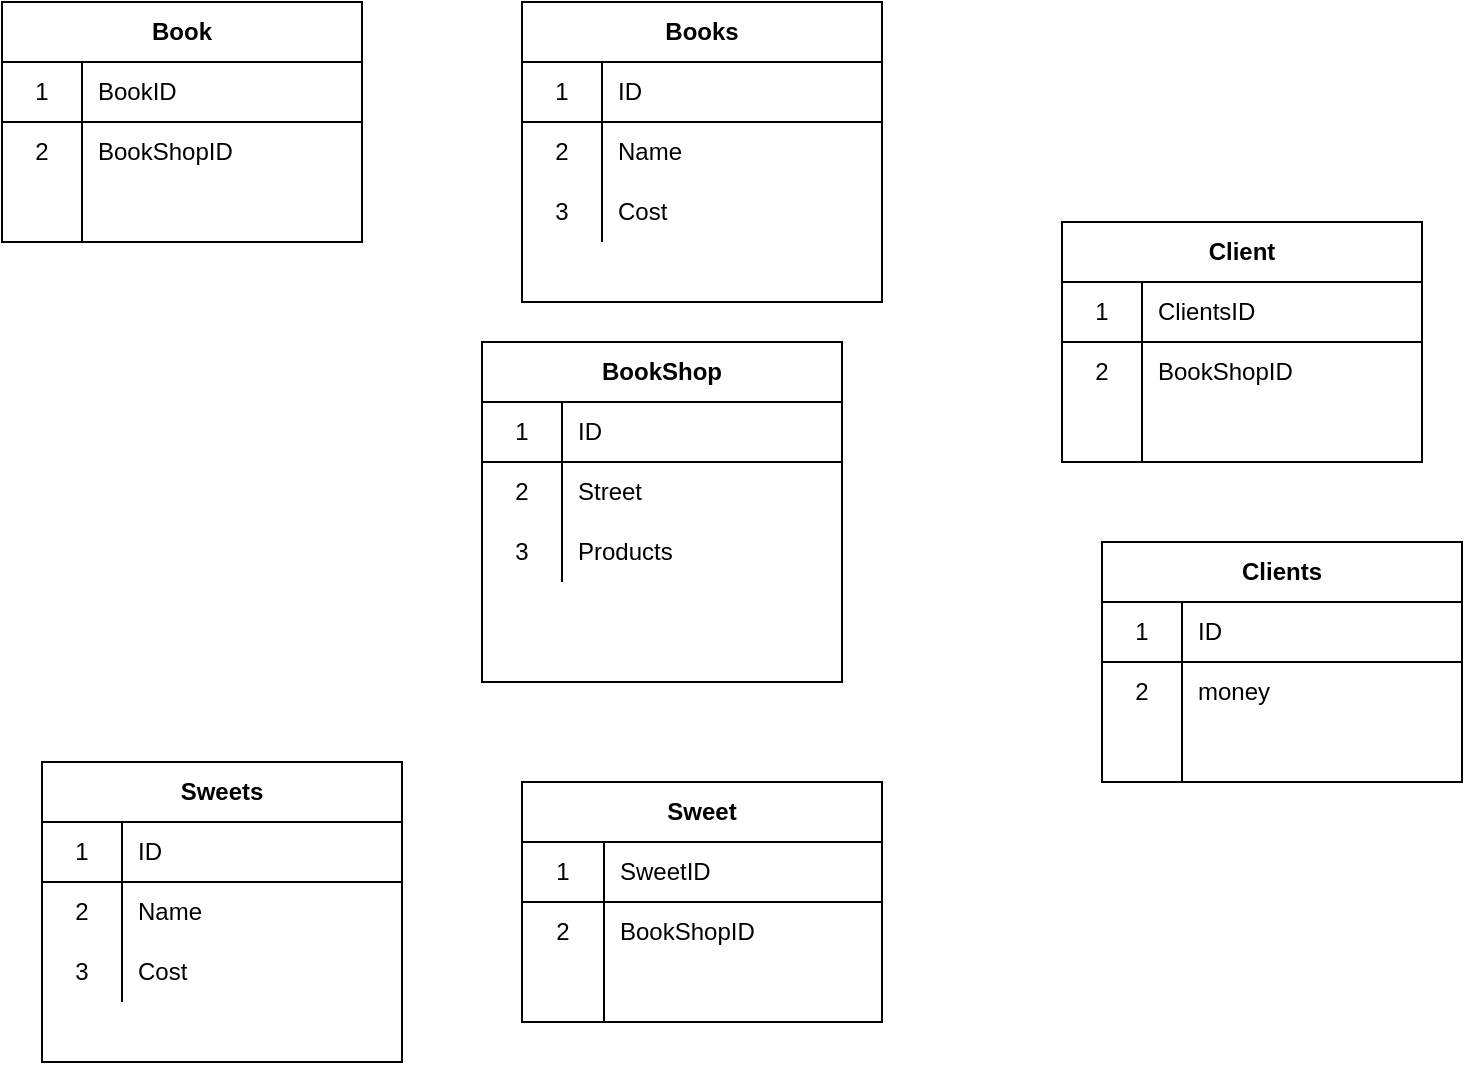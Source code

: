 <mxfile version="14.6.6" type="github"><diagram id="C5RBs43oDa-KdzZeNtuy" name="Page-1"><mxGraphModel dx="990" dy="575" grid="1" gridSize="10" guides="1" tooltips="1" connect="1" arrows="1" fold="1" page="1" pageScale="1" pageWidth="827" pageHeight="1169" math="0" shadow="0"><root><mxCell id="WIyWlLk6GJQsqaUBKTNV-0"/><mxCell id="WIyWlLk6GJQsqaUBKTNV-1" parent="WIyWlLk6GJQsqaUBKTNV-0"/><mxCell id="SH3YBPQ3gGaoSPyAYsvP-0" value="BookShop" style="shape=table;html=1;whiteSpace=wrap;startSize=30;container=1;collapsible=0;childLayout=tableLayout;fixedRows=1;rowLines=0;fontStyle=1;align=center;" vertex="1" parent="WIyWlLk6GJQsqaUBKTNV-1"><mxGeometry x="290" y="190" width="180" height="170" as="geometry"/></mxCell><mxCell id="SH3YBPQ3gGaoSPyAYsvP-1" value="" style="shape=partialRectangle;html=1;whiteSpace=wrap;collapsible=0;dropTarget=0;pointerEvents=0;fillColor=none;top=0;left=0;bottom=1;right=0;points=[[0,0.5],[1,0.5]];portConstraint=eastwest;" vertex="1" parent="SH3YBPQ3gGaoSPyAYsvP-0"><mxGeometry y="30" width="180" height="30" as="geometry"/></mxCell><mxCell id="SH3YBPQ3gGaoSPyAYsvP-2" value="1" style="shape=partialRectangle;html=1;whiteSpace=wrap;connectable=0;fillColor=none;top=0;left=0;bottom=0;right=0;overflow=hidden;" vertex="1" parent="SH3YBPQ3gGaoSPyAYsvP-1"><mxGeometry width="40" height="30" as="geometry"/></mxCell><mxCell id="SH3YBPQ3gGaoSPyAYsvP-3" value="ID" style="shape=partialRectangle;html=1;whiteSpace=wrap;connectable=0;fillColor=none;top=0;left=0;bottom=0;right=0;align=left;spacingLeft=6;overflow=hidden;" vertex="1" parent="SH3YBPQ3gGaoSPyAYsvP-1"><mxGeometry x="40" width="140" height="30" as="geometry"/></mxCell><mxCell id="SH3YBPQ3gGaoSPyAYsvP-4" value="" style="shape=partialRectangle;html=1;whiteSpace=wrap;collapsible=0;dropTarget=0;pointerEvents=0;fillColor=none;top=0;left=0;bottom=0;right=0;points=[[0,0.5],[1,0.5]];portConstraint=eastwest;" vertex="1" parent="SH3YBPQ3gGaoSPyAYsvP-0"><mxGeometry y="60" width="180" height="30" as="geometry"/></mxCell><mxCell id="SH3YBPQ3gGaoSPyAYsvP-5" value="2" style="shape=partialRectangle;html=1;whiteSpace=wrap;connectable=0;fillColor=none;top=0;left=0;bottom=0;right=0;overflow=hidden;" vertex="1" parent="SH3YBPQ3gGaoSPyAYsvP-4"><mxGeometry width="40" height="30" as="geometry"/></mxCell><mxCell id="SH3YBPQ3gGaoSPyAYsvP-6" value="Street" style="shape=partialRectangle;html=1;whiteSpace=wrap;connectable=0;fillColor=none;top=0;left=0;bottom=0;right=0;align=left;spacingLeft=6;overflow=hidden;" vertex="1" parent="SH3YBPQ3gGaoSPyAYsvP-4"><mxGeometry x="40" width="140" height="30" as="geometry"/></mxCell><mxCell id="SH3YBPQ3gGaoSPyAYsvP-7" value="" style="shape=partialRectangle;html=1;whiteSpace=wrap;collapsible=0;dropTarget=0;pointerEvents=0;fillColor=none;top=0;left=0;bottom=0;right=0;points=[[0,0.5],[1,0.5]];portConstraint=eastwest;" vertex="1" parent="SH3YBPQ3gGaoSPyAYsvP-0"><mxGeometry y="90" width="180" height="30" as="geometry"/></mxCell><mxCell id="SH3YBPQ3gGaoSPyAYsvP-8" value="3" style="shape=partialRectangle;html=1;whiteSpace=wrap;connectable=0;fillColor=none;top=0;left=0;bottom=0;right=0;overflow=hidden;" vertex="1" parent="SH3YBPQ3gGaoSPyAYsvP-7"><mxGeometry width="40" height="30" as="geometry"/></mxCell><mxCell id="SH3YBPQ3gGaoSPyAYsvP-9" value="Products" style="shape=partialRectangle;html=1;whiteSpace=wrap;connectable=0;fillColor=none;top=0;left=0;bottom=0;right=0;align=left;spacingLeft=6;overflow=hidden;" vertex="1" parent="SH3YBPQ3gGaoSPyAYsvP-7"><mxGeometry x="40" width="140" height="30" as="geometry"/></mxCell><mxCell id="SH3YBPQ3gGaoSPyAYsvP-10" value="Books" style="shape=table;html=1;whiteSpace=wrap;startSize=30;container=1;collapsible=0;childLayout=tableLayout;fixedRows=1;rowLines=0;fontStyle=1;align=center;" vertex="1" parent="WIyWlLk6GJQsqaUBKTNV-1"><mxGeometry x="310" y="20" width="180" height="150" as="geometry"/></mxCell><mxCell id="SH3YBPQ3gGaoSPyAYsvP-11" value="" style="shape=partialRectangle;html=1;whiteSpace=wrap;collapsible=0;dropTarget=0;pointerEvents=0;fillColor=none;top=0;left=0;bottom=1;right=0;points=[[0,0.5],[1,0.5]];portConstraint=eastwest;" vertex="1" parent="SH3YBPQ3gGaoSPyAYsvP-10"><mxGeometry y="30" width="180" height="30" as="geometry"/></mxCell><mxCell id="SH3YBPQ3gGaoSPyAYsvP-12" value="1" style="shape=partialRectangle;html=1;whiteSpace=wrap;connectable=0;fillColor=none;top=0;left=0;bottom=0;right=0;overflow=hidden;" vertex="1" parent="SH3YBPQ3gGaoSPyAYsvP-11"><mxGeometry width="40" height="30" as="geometry"/></mxCell><mxCell id="SH3YBPQ3gGaoSPyAYsvP-13" value="ID" style="shape=partialRectangle;html=1;whiteSpace=wrap;connectable=0;fillColor=none;top=0;left=0;bottom=0;right=0;align=left;spacingLeft=6;overflow=hidden;" vertex="1" parent="SH3YBPQ3gGaoSPyAYsvP-11"><mxGeometry x="40" width="140" height="30" as="geometry"/></mxCell><mxCell id="SH3YBPQ3gGaoSPyAYsvP-14" value="" style="shape=partialRectangle;html=1;whiteSpace=wrap;collapsible=0;dropTarget=0;pointerEvents=0;fillColor=none;top=0;left=0;bottom=0;right=0;points=[[0,0.5],[1,0.5]];portConstraint=eastwest;" vertex="1" parent="SH3YBPQ3gGaoSPyAYsvP-10"><mxGeometry y="60" width="180" height="30" as="geometry"/></mxCell><mxCell id="SH3YBPQ3gGaoSPyAYsvP-15" value="2" style="shape=partialRectangle;html=1;whiteSpace=wrap;connectable=0;fillColor=none;top=0;left=0;bottom=0;right=0;overflow=hidden;" vertex="1" parent="SH3YBPQ3gGaoSPyAYsvP-14"><mxGeometry width="40" height="30" as="geometry"/></mxCell><mxCell id="SH3YBPQ3gGaoSPyAYsvP-16" value="Name" style="shape=partialRectangle;html=1;whiteSpace=wrap;connectable=0;fillColor=none;top=0;left=0;bottom=0;right=0;align=left;spacingLeft=6;overflow=hidden;" vertex="1" parent="SH3YBPQ3gGaoSPyAYsvP-14"><mxGeometry x="40" width="140" height="30" as="geometry"/></mxCell><mxCell id="SH3YBPQ3gGaoSPyAYsvP-17" value="" style="shape=partialRectangle;html=1;whiteSpace=wrap;collapsible=0;dropTarget=0;pointerEvents=0;fillColor=none;top=0;left=0;bottom=0;right=0;points=[[0,0.5],[1,0.5]];portConstraint=eastwest;" vertex="1" parent="SH3YBPQ3gGaoSPyAYsvP-10"><mxGeometry y="90" width="180" height="30" as="geometry"/></mxCell><mxCell id="SH3YBPQ3gGaoSPyAYsvP-18" value="3" style="shape=partialRectangle;html=1;whiteSpace=wrap;connectable=0;fillColor=none;top=0;left=0;bottom=0;right=0;overflow=hidden;" vertex="1" parent="SH3YBPQ3gGaoSPyAYsvP-17"><mxGeometry width="40" height="30" as="geometry"/></mxCell><mxCell id="SH3YBPQ3gGaoSPyAYsvP-19" value="Cost" style="shape=partialRectangle;html=1;whiteSpace=wrap;connectable=0;fillColor=none;top=0;left=0;bottom=0;right=0;align=left;spacingLeft=6;overflow=hidden;" vertex="1" parent="SH3YBPQ3gGaoSPyAYsvP-17"><mxGeometry x="40" width="140" height="30" as="geometry"/></mxCell><mxCell id="SH3YBPQ3gGaoSPyAYsvP-33" value="Book" style="shape=table;html=1;whiteSpace=wrap;startSize=30;container=1;collapsible=0;childLayout=tableLayout;fixedRows=1;rowLines=0;fontStyle=1;align=center;" vertex="1" parent="WIyWlLk6GJQsqaUBKTNV-1"><mxGeometry x="50" y="20" width="180" height="120" as="geometry"/></mxCell><mxCell id="SH3YBPQ3gGaoSPyAYsvP-34" value="" style="shape=partialRectangle;html=1;whiteSpace=wrap;collapsible=0;dropTarget=0;pointerEvents=0;fillColor=none;top=0;left=0;bottom=1;right=0;points=[[0,0.5],[1,0.5]];portConstraint=eastwest;" vertex="1" parent="SH3YBPQ3gGaoSPyAYsvP-33"><mxGeometry y="30" width="180" height="30" as="geometry"/></mxCell><mxCell id="SH3YBPQ3gGaoSPyAYsvP-35" value="1" style="shape=partialRectangle;html=1;whiteSpace=wrap;connectable=0;fillColor=none;top=0;left=0;bottom=0;right=0;overflow=hidden;" vertex="1" parent="SH3YBPQ3gGaoSPyAYsvP-34"><mxGeometry width="40" height="30" as="geometry"/></mxCell><mxCell id="SH3YBPQ3gGaoSPyAYsvP-36" value="BookID" style="shape=partialRectangle;html=1;whiteSpace=wrap;connectable=0;fillColor=none;top=0;left=0;bottom=0;right=0;align=left;spacingLeft=6;overflow=hidden;" vertex="1" parent="SH3YBPQ3gGaoSPyAYsvP-34"><mxGeometry x="40" width="140" height="30" as="geometry"/></mxCell><mxCell id="SH3YBPQ3gGaoSPyAYsvP-37" value="" style="shape=partialRectangle;html=1;whiteSpace=wrap;collapsible=0;dropTarget=0;pointerEvents=0;fillColor=none;top=0;left=0;bottom=0;right=0;points=[[0,0.5],[1,0.5]];portConstraint=eastwest;" vertex="1" parent="SH3YBPQ3gGaoSPyAYsvP-33"><mxGeometry y="60" width="180" height="30" as="geometry"/></mxCell><mxCell id="SH3YBPQ3gGaoSPyAYsvP-38" value="2" style="shape=partialRectangle;html=1;whiteSpace=wrap;connectable=0;fillColor=none;top=0;left=0;bottom=0;right=0;overflow=hidden;" vertex="1" parent="SH3YBPQ3gGaoSPyAYsvP-37"><mxGeometry width="40" height="30" as="geometry"/></mxCell><mxCell id="SH3YBPQ3gGaoSPyAYsvP-39" value="BookShopID" style="shape=partialRectangle;html=1;whiteSpace=wrap;connectable=0;fillColor=none;top=0;left=0;bottom=0;right=0;align=left;spacingLeft=6;overflow=hidden;" vertex="1" parent="SH3YBPQ3gGaoSPyAYsvP-37"><mxGeometry x="40" width="140" height="30" as="geometry"/></mxCell><mxCell id="SH3YBPQ3gGaoSPyAYsvP-40" value="" style="shape=partialRectangle;html=1;whiteSpace=wrap;collapsible=0;dropTarget=0;pointerEvents=0;fillColor=none;top=0;left=0;bottom=0;right=0;points=[[0,0.5],[1,0.5]];portConstraint=eastwest;" vertex="1" parent="SH3YBPQ3gGaoSPyAYsvP-33"><mxGeometry y="90" width="180" height="30" as="geometry"/></mxCell><mxCell id="SH3YBPQ3gGaoSPyAYsvP-41" value="" style="shape=partialRectangle;html=1;whiteSpace=wrap;connectable=0;fillColor=none;top=0;left=0;bottom=0;right=0;overflow=hidden;" vertex="1" parent="SH3YBPQ3gGaoSPyAYsvP-40"><mxGeometry width="40" height="30" as="geometry"/></mxCell><mxCell id="SH3YBPQ3gGaoSPyAYsvP-42" value="" style="shape=partialRectangle;html=1;whiteSpace=wrap;connectable=0;fillColor=none;top=0;left=0;bottom=0;right=0;align=left;spacingLeft=6;overflow=hidden;" vertex="1" parent="SH3YBPQ3gGaoSPyAYsvP-40"><mxGeometry x="40" width="140" height="30" as="geometry"/></mxCell><mxCell id="SH3YBPQ3gGaoSPyAYsvP-43" value="Clients" style="shape=table;html=1;whiteSpace=wrap;startSize=30;container=1;collapsible=0;childLayout=tableLayout;fixedRows=1;rowLines=0;fontStyle=1;align=center;" vertex="1" parent="WIyWlLk6GJQsqaUBKTNV-1"><mxGeometry x="600" y="290" width="180" height="120" as="geometry"/></mxCell><mxCell id="SH3YBPQ3gGaoSPyAYsvP-44" value="" style="shape=partialRectangle;html=1;whiteSpace=wrap;collapsible=0;dropTarget=0;pointerEvents=0;fillColor=none;top=0;left=0;bottom=1;right=0;points=[[0,0.5],[1,0.5]];portConstraint=eastwest;" vertex="1" parent="SH3YBPQ3gGaoSPyAYsvP-43"><mxGeometry y="30" width="180" height="30" as="geometry"/></mxCell><mxCell id="SH3YBPQ3gGaoSPyAYsvP-45" value="1" style="shape=partialRectangle;html=1;whiteSpace=wrap;connectable=0;fillColor=none;top=0;left=0;bottom=0;right=0;overflow=hidden;" vertex="1" parent="SH3YBPQ3gGaoSPyAYsvP-44"><mxGeometry width="40" height="30" as="geometry"/></mxCell><mxCell id="SH3YBPQ3gGaoSPyAYsvP-46" value="ID" style="shape=partialRectangle;html=1;whiteSpace=wrap;connectable=0;fillColor=none;top=0;left=0;bottom=0;right=0;align=left;spacingLeft=6;overflow=hidden;" vertex="1" parent="SH3YBPQ3gGaoSPyAYsvP-44"><mxGeometry x="40" width="140" height="30" as="geometry"/></mxCell><mxCell id="SH3YBPQ3gGaoSPyAYsvP-47" value="" style="shape=partialRectangle;html=1;whiteSpace=wrap;collapsible=0;dropTarget=0;pointerEvents=0;fillColor=none;top=0;left=0;bottom=0;right=0;points=[[0,0.5],[1,0.5]];portConstraint=eastwest;" vertex="1" parent="SH3YBPQ3gGaoSPyAYsvP-43"><mxGeometry y="60" width="180" height="30" as="geometry"/></mxCell><mxCell id="SH3YBPQ3gGaoSPyAYsvP-48" value="2" style="shape=partialRectangle;html=1;whiteSpace=wrap;connectable=0;fillColor=none;top=0;left=0;bottom=0;right=0;overflow=hidden;" vertex="1" parent="SH3YBPQ3gGaoSPyAYsvP-47"><mxGeometry width="40" height="30" as="geometry"/></mxCell><mxCell id="SH3YBPQ3gGaoSPyAYsvP-49" value="money" style="shape=partialRectangle;html=1;whiteSpace=wrap;connectable=0;fillColor=none;top=0;left=0;bottom=0;right=0;align=left;spacingLeft=6;overflow=hidden;" vertex="1" parent="SH3YBPQ3gGaoSPyAYsvP-47"><mxGeometry x="40" width="140" height="30" as="geometry"/></mxCell><mxCell id="SH3YBPQ3gGaoSPyAYsvP-50" value="" style="shape=partialRectangle;html=1;whiteSpace=wrap;collapsible=0;dropTarget=0;pointerEvents=0;fillColor=none;top=0;left=0;bottom=0;right=0;points=[[0,0.5],[1,0.5]];portConstraint=eastwest;" vertex="1" parent="SH3YBPQ3gGaoSPyAYsvP-43"><mxGeometry y="90" width="180" height="30" as="geometry"/></mxCell><mxCell id="SH3YBPQ3gGaoSPyAYsvP-51" value="" style="shape=partialRectangle;html=1;whiteSpace=wrap;connectable=0;fillColor=none;top=0;left=0;bottom=0;right=0;overflow=hidden;" vertex="1" parent="SH3YBPQ3gGaoSPyAYsvP-50"><mxGeometry width="40" height="30" as="geometry"/></mxCell><mxCell id="SH3YBPQ3gGaoSPyAYsvP-52" value="" style="shape=partialRectangle;html=1;whiteSpace=wrap;connectable=0;fillColor=none;top=0;left=0;bottom=0;right=0;align=left;spacingLeft=6;overflow=hidden;" vertex="1" parent="SH3YBPQ3gGaoSPyAYsvP-50"><mxGeometry x="40" width="140" height="30" as="geometry"/></mxCell><mxCell id="SH3YBPQ3gGaoSPyAYsvP-53" value="Sweets" style="shape=table;html=1;whiteSpace=wrap;startSize=30;container=1;collapsible=0;childLayout=tableLayout;fixedRows=1;rowLines=0;fontStyle=1;align=center;" vertex="1" parent="WIyWlLk6GJQsqaUBKTNV-1"><mxGeometry x="70" y="400" width="180" height="150" as="geometry"/></mxCell><mxCell id="SH3YBPQ3gGaoSPyAYsvP-54" value="" style="shape=partialRectangle;html=1;whiteSpace=wrap;collapsible=0;dropTarget=0;pointerEvents=0;fillColor=none;top=0;left=0;bottom=1;right=0;points=[[0,0.5],[1,0.5]];portConstraint=eastwest;" vertex="1" parent="SH3YBPQ3gGaoSPyAYsvP-53"><mxGeometry y="30" width="180" height="30" as="geometry"/></mxCell><mxCell id="SH3YBPQ3gGaoSPyAYsvP-55" value="1" style="shape=partialRectangle;html=1;whiteSpace=wrap;connectable=0;fillColor=none;top=0;left=0;bottom=0;right=0;overflow=hidden;" vertex="1" parent="SH3YBPQ3gGaoSPyAYsvP-54"><mxGeometry width="40" height="30" as="geometry"/></mxCell><mxCell id="SH3YBPQ3gGaoSPyAYsvP-56" value="ID" style="shape=partialRectangle;html=1;whiteSpace=wrap;connectable=0;fillColor=none;top=0;left=0;bottom=0;right=0;align=left;spacingLeft=6;overflow=hidden;" vertex="1" parent="SH3YBPQ3gGaoSPyAYsvP-54"><mxGeometry x="40" width="140" height="30" as="geometry"/></mxCell><mxCell id="SH3YBPQ3gGaoSPyAYsvP-57" value="" style="shape=partialRectangle;html=1;whiteSpace=wrap;collapsible=0;dropTarget=0;pointerEvents=0;fillColor=none;top=0;left=0;bottom=0;right=0;points=[[0,0.5],[1,0.5]];portConstraint=eastwest;" vertex="1" parent="SH3YBPQ3gGaoSPyAYsvP-53"><mxGeometry y="60" width="180" height="30" as="geometry"/></mxCell><mxCell id="SH3YBPQ3gGaoSPyAYsvP-58" value="2" style="shape=partialRectangle;html=1;whiteSpace=wrap;connectable=0;fillColor=none;top=0;left=0;bottom=0;right=0;overflow=hidden;" vertex="1" parent="SH3YBPQ3gGaoSPyAYsvP-57"><mxGeometry width="40" height="30" as="geometry"/></mxCell><mxCell id="SH3YBPQ3gGaoSPyAYsvP-59" value="Name" style="shape=partialRectangle;html=1;whiteSpace=wrap;connectable=0;fillColor=none;top=0;left=0;bottom=0;right=0;align=left;spacingLeft=6;overflow=hidden;" vertex="1" parent="SH3YBPQ3gGaoSPyAYsvP-57"><mxGeometry x="40" width="140" height="30" as="geometry"/></mxCell><mxCell id="SH3YBPQ3gGaoSPyAYsvP-60" value="" style="shape=partialRectangle;html=1;whiteSpace=wrap;collapsible=0;dropTarget=0;pointerEvents=0;fillColor=none;top=0;left=0;bottom=0;right=0;points=[[0,0.5],[1,0.5]];portConstraint=eastwest;" vertex="1" parent="SH3YBPQ3gGaoSPyAYsvP-53"><mxGeometry y="90" width="180" height="30" as="geometry"/></mxCell><mxCell id="SH3YBPQ3gGaoSPyAYsvP-61" value="3" style="shape=partialRectangle;html=1;whiteSpace=wrap;connectable=0;fillColor=none;top=0;left=0;bottom=0;right=0;overflow=hidden;" vertex="1" parent="SH3YBPQ3gGaoSPyAYsvP-60"><mxGeometry width="40" height="30" as="geometry"/></mxCell><mxCell id="SH3YBPQ3gGaoSPyAYsvP-62" value="Cost" style="shape=partialRectangle;html=1;whiteSpace=wrap;connectable=0;fillColor=none;top=0;left=0;bottom=0;right=0;align=left;spacingLeft=6;overflow=hidden;" vertex="1" parent="SH3YBPQ3gGaoSPyAYsvP-60"><mxGeometry x="40" width="140" height="30" as="geometry"/></mxCell><mxCell id="SH3YBPQ3gGaoSPyAYsvP-63" value="Sweet" style="shape=table;html=1;whiteSpace=wrap;startSize=30;container=1;collapsible=0;childLayout=tableLayout;fixedRows=1;rowLines=0;fontStyle=1;align=center;" vertex="1" parent="WIyWlLk6GJQsqaUBKTNV-1"><mxGeometry x="310" y="410" width="180" height="120" as="geometry"/></mxCell><mxCell id="SH3YBPQ3gGaoSPyAYsvP-64" value="" style="shape=partialRectangle;html=1;whiteSpace=wrap;collapsible=0;dropTarget=0;pointerEvents=0;fillColor=none;top=0;left=0;bottom=1;right=0;points=[[0,0.5],[1,0.5]];portConstraint=eastwest;" vertex="1" parent="SH3YBPQ3gGaoSPyAYsvP-63"><mxGeometry y="30" width="180" height="30" as="geometry"/></mxCell><mxCell id="SH3YBPQ3gGaoSPyAYsvP-65" value="1" style="shape=partialRectangle;html=1;whiteSpace=wrap;connectable=0;fillColor=none;top=0;left=0;bottom=0;right=0;overflow=hidden;" vertex="1" parent="SH3YBPQ3gGaoSPyAYsvP-64"><mxGeometry width="41" height="30" as="geometry"/></mxCell><mxCell id="SH3YBPQ3gGaoSPyAYsvP-66" value="SweetID" style="shape=partialRectangle;html=1;whiteSpace=wrap;connectable=0;fillColor=none;top=0;left=0;bottom=0;right=0;align=left;spacingLeft=6;overflow=hidden;" vertex="1" parent="SH3YBPQ3gGaoSPyAYsvP-64"><mxGeometry x="41" width="139" height="30" as="geometry"/></mxCell><mxCell id="SH3YBPQ3gGaoSPyAYsvP-67" value="" style="shape=partialRectangle;html=1;whiteSpace=wrap;collapsible=0;dropTarget=0;pointerEvents=0;fillColor=none;top=0;left=0;bottom=0;right=0;points=[[0,0.5],[1,0.5]];portConstraint=eastwest;" vertex="1" parent="SH3YBPQ3gGaoSPyAYsvP-63"><mxGeometry y="60" width="180" height="30" as="geometry"/></mxCell><mxCell id="SH3YBPQ3gGaoSPyAYsvP-68" value="2" style="shape=partialRectangle;html=1;whiteSpace=wrap;connectable=0;fillColor=none;top=0;left=0;bottom=0;right=0;overflow=hidden;" vertex="1" parent="SH3YBPQ3gGaoSPyAYsvP-67"><mxGeometry width="41" height="30" as="geometry"/></mxCell><mxCell id="SH3YBPQ3gGaoSPyAYsvP-69" value="BookShopID" style="shape=partialRectangle;html=1;whiteSpace=wrap;connectable=0;fillColor=none;top=0;left=0;bottom=0;right=0;align=left;spacingLeft=6;overflow=hidden;" vertex="1" parent="SH3YBPQ3gGaoSPyAYsvP-67"><mxGeometry x="41" width="139" height="30" as="geometry"/></mxCell><mxCell id="SH3YBPQ3gGaoSPyAYsvP-70" value="" style="shape=partialRectangle;html=1;whiteSpace=wrap;collapsible=0;dropTarget=0;pointerEvents=0;fillColor=none;top=0;left=0;bottom=0;right=0;points=[[0,0.5],[1,0.5]];portConstraint=eastwest;" vertex="1" parent="SH3YBPQ3gGaoSPyAYsvP-63"><mxGeometry y="90" width="180" height="30" as="geometry"/></mxCell><mxCell id="SH3YBPQ3gGaoSPyAYsvP-71" value="" style="shape=partialRectangle;html=1;whiteSpace=wrap;connectable=0;fillColor=none;top=0;left=0;bottom=0;right=0;overflow=hidden;" vertex="1" parent="SH3YBPQ3gGaoSPyAYsvP-70"><mxGeometry width="41" height="30" as="geometry"/></mxCell><mxCell id="SH3YBPQ3gGaoSPyAYsvP-72" value="" style="shape=partialRectangle;html=1;whiteSpace=wrap;connectable=0;fillColor=none;top=0;left=0;bottom=0;right=0;align=left;spacingLeft=6;overflow=hidden;" vertex="1" parent="SH3YBPQ3gGaoSPyAYsvP-70"><mxGeometry x="41" width="139" height="30" as="geometry"/></mxCell><mxCell id="SH3YBPQ3gGaoSPyAYsvP-83" value="Client" style="shape=table;html=1;whiteSpace=wrap;startSize=30;container=1;collapsible=0;childLayout=tableLayout;fixedRows=1;rowLines=0;fontStyle=1;align=center;" vertex="1" parent="WIyWlLk6GJQsqaUBKTNV-1"><mxGeometry x="580" y="130" width="180" height="120" as="geometry"/></mxCell><mxCell id="SH3YBPQ3gGaoSPyAYsvP-84" value="" style="shape=partialRectangle;html=1;whiteSpace=wrap;collapsible=0;dropTarget=0;pointerEvents=0;fillColor=none;top=0;left=0;bottom=1;right=0;points=[[0,0.5],[1,0.5]];portConstraint=eastwest;" vertex="1" parent="SH3YBPQ3gGaoSPyAYsvP-83"><mxGeometry y="30" width="180" height="30" as="geometry"/></mxCell><mxCell id="SH3YBPQ3gGaoSPyAYsvP-85" value="1" style="shape=partialRectangle;html=1;whiteSpace=wrap;connectable=0;fillColor=none;top=0;left=0;bottom=0;right=0;overflow=hidden;" vertex="1" parent="SH3YBPQ3gGaoSPyAYsvP-84"><mxGeometry width="40" height="30" as="geometry"/></mxCell><mxCell id="SH3YBPQ3gGaoSPyAYsvP-86" value="ClientsID" style="shape=partialRectangle;html=1;whiteSpace=wrap;connectable=0;fillColor=none;top=0;left=0;bottom=0;right=0;align=left;spacingLeft=6;overflow=hidden;" vertex="1" parent="SH3YBPQ3gGaoSPyAYsvP-84"><mxGeometry x="40" width="140" height="30" as="geometry"/></mxCell><mxCell id="SH3YBPQ3gGaoSPyAYsvP-87" value="" style="shape=partialRectangle;html=1;whiteSpace=wrap;collapsible=0;dropTarget=0;pointerEvents=0;fillColor=none;top=0;left=0;bottom=0;right=0;points=[[0,0.5],[1,0.5]];portConstraint=eastwest;" vertex="1" parent="SH3YBPQ3gGaoSPyAYsvP-83"><mxGeometry y="60" width="180" height="30" as="geometry"/></mxCell><mxCell id="SH3YBPQ3gGaoSPyAYsvP-88" value="2" style="shape=partialRectangle;html=1;whiteSpace=wrap;connectable=0;fillColor=none;top=0;left=0;bottom=0;right=0;overflow=hidden;" vertex="1" parent="SH3YBPQ3gGaoSPyAYsvP-87"><mxGeometry width="40" height="30" as="geometry"/></mxCell><mxCell id="SH3YBPQ3gGaoSPyAYsvP-89" value="BookShopID" style="shape=partialRectangle;html=1;whiteSpace=wrap;connectable=0;fillColor=none;top=0;left=0;bottom=0;right=0;align=left;spacingLeft=6;overflow=hidden;" vertex="1" parent="SH3YBPQ3gGaoSPyAYsvP-87"><mxGeometry x="40" width="140" height="30" as="geometry"/></mxCell><mxCell id="SH3YBPQ3gGaoSPyAYsvP-90" value="" style="shape=partialRectangle;html=1;whiteSpace=wrap;collapsible=0;dropTarget=0;pointerEvents=0;fillColor=none;top=0;left=0;bottom=0;right=0;points=[[0,0.5],[1,0.5]];portConstraint=eastwest;" vertex="1" parent="SH3YBPQ3gGaoSPyAYsvP-83"><mxGeometry y="90" width="180" height="30" as="geometry"/></mxCell><mxCell id="SH3YBPQ3gGaoSPyAYsvP-91" value="" style="shape=partialRectangle;html=1;whiteSpace=wrap;connectable=0;fillColor=none;top=0;left=0;bottom=0;right=0;overflow=hidden;" vertex="1" parent="SH3YBPQ3gGaoSPyAYsvP-90"><mxGeometry width="40" height="30" as="geometry"/></mxCell><mxCell id="SH3YBPQ3gGaoSPyAYsvP-92" value="" style="shape=partialRectangle;html=1;whiteSpace=wrap;connectable=0;fillColor=none;top=0;left=0;bottom=0;right=0;align=left;spacingLeft=6;overflow=hidden;" vertex="1" parent="SH3YBPQ3gGaoSPyAYsvP-90"><mxGeometry x="40" width="140" height="30" as="geometry"/></mxCell></root></mxGraphModel></diagram></mxfile>